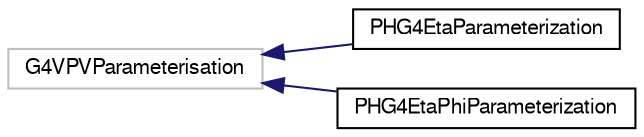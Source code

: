 digraph "Graphical Class Hierarchy"
{
  bgcolor="transparent";
  edge [fontname="FreeSans",fontsize="10",labelfontname="FreeSans",labelfontsize="10"];
  node [fontname="FreeSans",fontsize="10",shape=record];
  rankdir="LR";
  Node1 [label="G4VPVParameterisation",height=0.2,width=0.4,color="grey75"];
  Node1 -> Node2 [dir="back",color="midnightblue",fontsize="10",style="solid",fontname="FreeSans"];
  Node2 [label="PHG4EtaParameterization",height=0.2,width=0.4,color="black",URL="$de/d5e/classPHG4EtaParameterization.html"];
  Node1 -> Node3 [dir="back",color="midnightblue",fontsize="10",style="solid",fontname="FreeSans"];
  Node3 [label="PHG4EtaPhiParameterization",height=0.2,width=0.4,color="black",URL="$d1/d75/classPHG4EtaPhiParameterization.html"];
}
